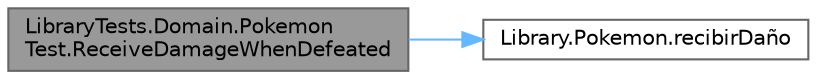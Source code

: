 digraph "LibraryTests.Domain.PokemonTest.ReceiveDamageWhenDefeated"
{
 // INTERACTIVE_SVG=YES
 // LATEX_PDF_SIZE
  bgcolor="transparent";
  edge [fontname=Helvetica,fontsize=10,labelfontname=Helvetica,labelfontsize=10];
  node [fontname=Helvetica,fontsize=10,shape=box,height=0.2,width=0.4];
  rankdir="LR";
  Node1 [id="Node000001",label="LibraryTests.Domain.Pokemon\lTest.ReceiveDamageWhenDefeated",height=0.2,width=0.4,color="gray40", fillcolor="grey60", style="filled", fontcolor="black",tooltip="Prueba para verificar que un Pokémon no pueda recibir daño una vez derrotado."];
  Node1 -> Node2 [id="edge1_Node000001_Node000002",color="steelblue1",style="solid",tooltip=" "];
  Node2 [id="Node000002",label="Library.Pokemon.recibirDaño",height=0.2,width=0.4,color="grey40", fillcolor="white", style="filled",URL="$classLibrary_1_1Pokemon.html#a340898d05c57d50f0e91a5b16002b697",tooltip="Método que permite al Pokémon recibir un cierto daño."];
}
